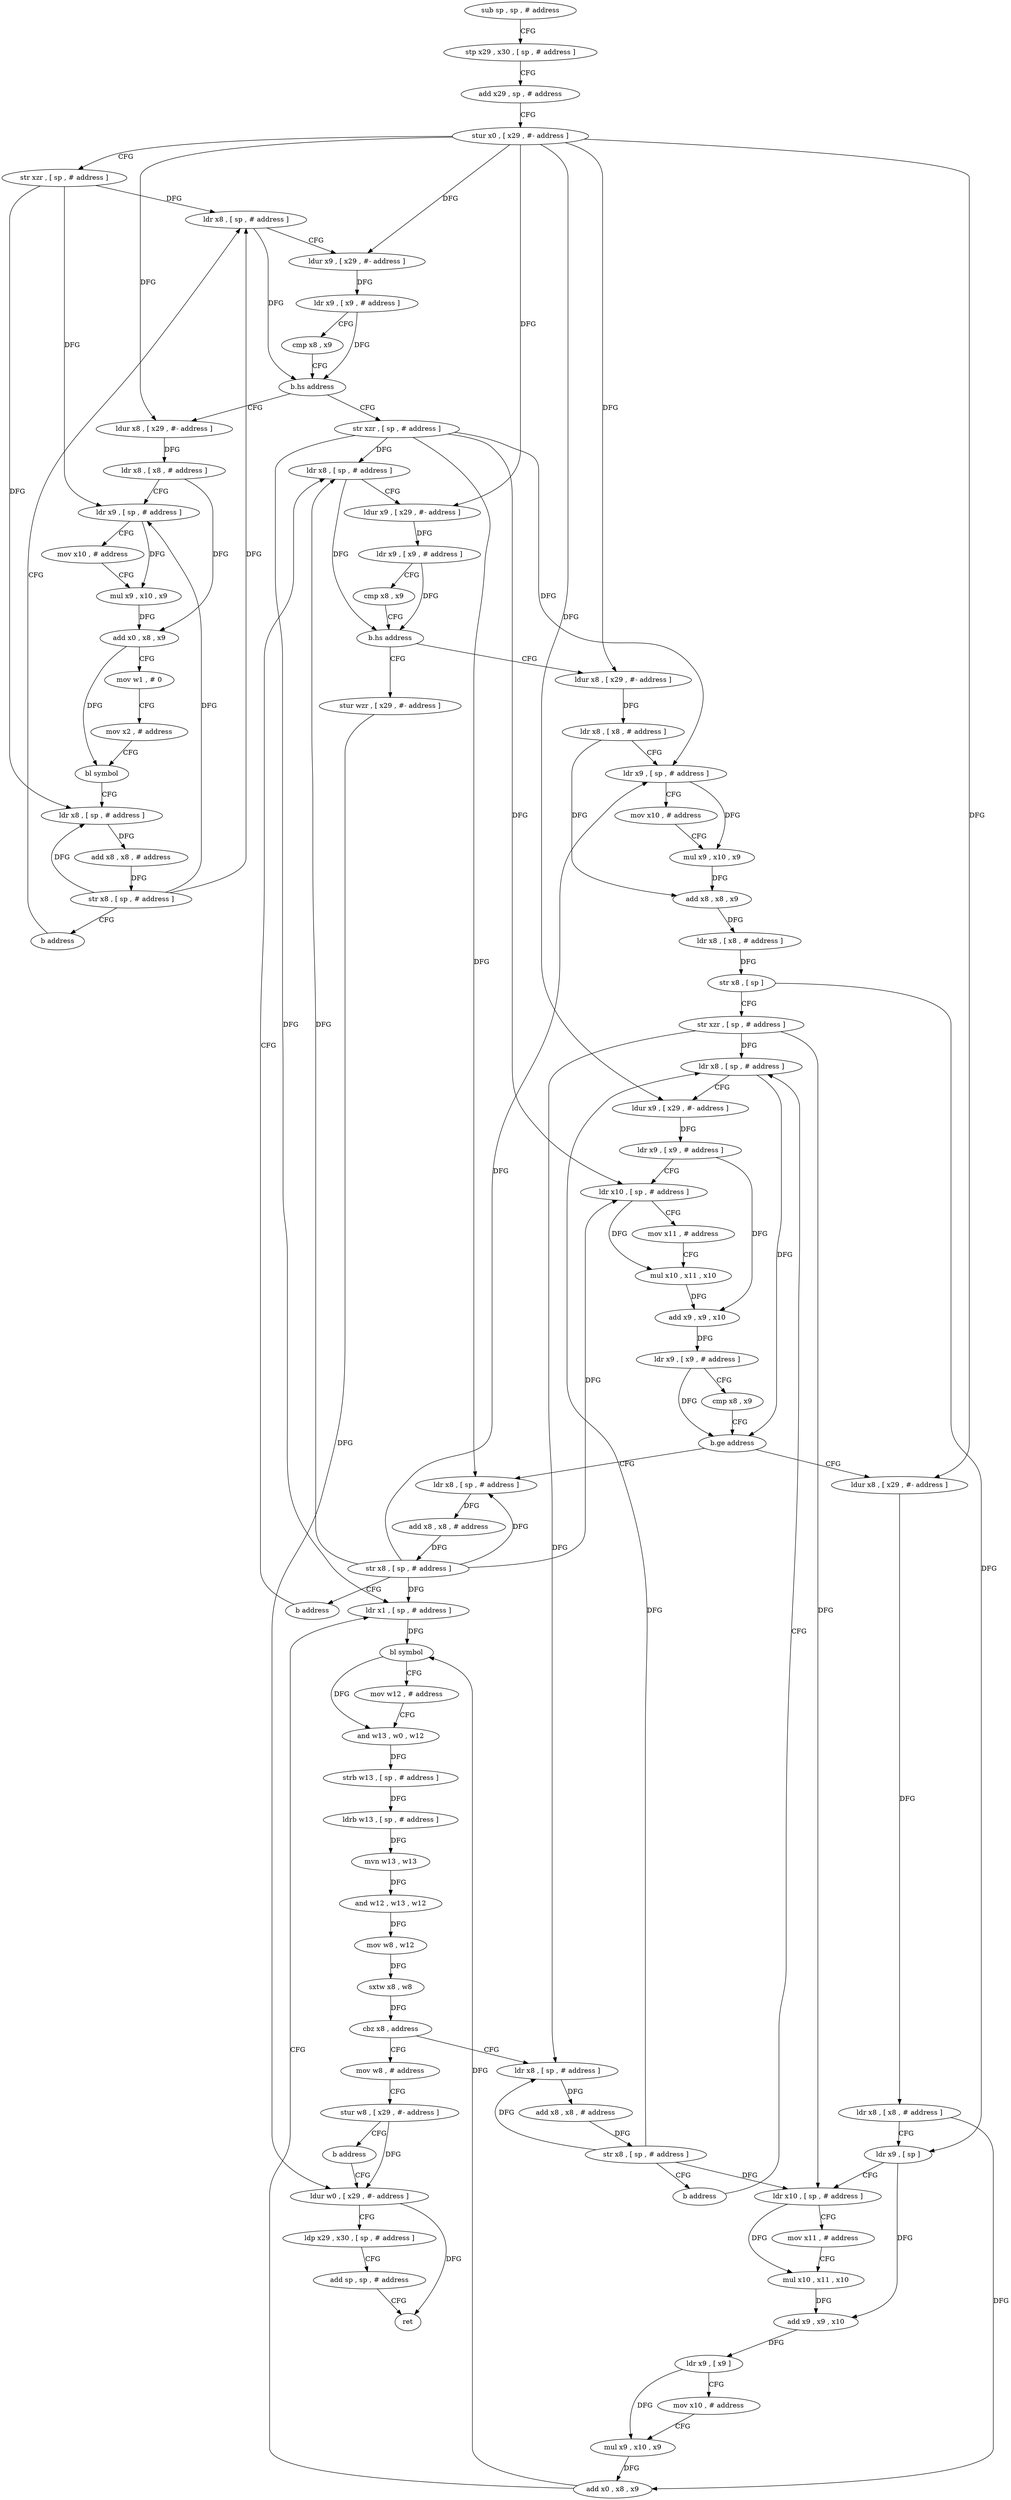 digraph "func" {
"4273356" [label = "sub sp , sp , # address" ]
"4273360" [label = "stp x29 , x30 , [ sp , # address ]" ]
"4273364" [label = "add x29 , sp , # address" ]
"4273368" [label = "stur x0 , [ x29 , #- address ]" ]
"4273372" [label = "str xzr , [ sp , # address ]" ]
"4273376" [label = "ldr x8 , [ sp , # address ]" ]
"4273448" [label = "str xzr , [ sp , # address ]" ]
"4273452" [label = "ldr x8 , [ sp , # address ]" ]
"4273396" [label = "ldur x8 , [ x29 , #- address ]" ]
"4273400" [label = "ldr x8 , [ x8 , # address ]" ]
"4273404" [label = "ldr x9 , [ sp , # address ]" ]
"4273408" [label = "mov x10 , # address" ]
"4273412" [label = "mul x9 , x10 , x9" ]
"4273416" [label = "add x0 , x8 , x9" ]
"4273420" [label = "mov w1 , # 0" ]
"4273424" [label = "mov x2 , # address" ]
"4273428" [label = "bl symbol" ]
"4273432" [label = "ldr x8 , [ sp , # address ]" ]
"4273436" [label = "add x8 , x8 , # address" ]
"4273440" [label = "str x8 , [ sp , # address ]" ]
"4273444" [label = "b address" ]
"4273680" [label = "stur wzr , [ x29 , #- address ]" ]
"4273684" [label = "ldur w0 , [ x29 , #- address ]" ]
"4273472" [label = "ldur x8 , [ x29 , #- address ]" ]
"4273476" [label = "ldr x8 , [ x8 , # address ]" ]
"4273480" [label = "ldr x9 , [ sp , # address ]" ]
"4273484" [label = "mov x10 , # address" ]
"4273488" [label = "mul x9 , x10 , x9" ]
"4273492" [label = "add x8 , x8 , x9" ]
"4273496" [label = "ldr x8 , [ x8 , # address ]" ]
"4273500" [label = "str x8 , [ sp ]" ]
"4273504" [label = "str xzr , [ sp , # address ]" ]
"4273508" [label = "ldr x8 , [ sp , # address ]" ]
"4273380" [label = "ldur x9 , [ x29 , #- address ]" ]
"4273384" [label = "ldr x9 , [ x9 , # address ]" ]
"4273388" [label = "cmp x8 , x9" ]
"4273392" [label = "b.hs address" ]
"4273664" [label = "ldr x8 , [ sp , # address ]" ]
"4273668" [label = "add x8 , x8 , # address" ]
"4273672" [label = "str x8 , [ sp , # address ]" ]
"4273676" [label = "b address" ]
"4273548" [label = "ldur x8 , [ x29 , #- address ]" ]
"4273552" [label = "ldr x8 , [ x8 , # address ]" ]
"4273556" [label = "ldr x9 , [ sp ]" ]
"4273560" [label = "ldr x10 , [ sp , # address ]" ]
"4273564" [label = "mov x11 , # address" ]
"4273568" [label = "mul x10 , x11 , x10" ]
"4273572" [label = "add x9 , x9 , x10" ]
"4273576" [label = "ldr x9 , [ x9 ]" ]
"4273580" [label = "mov x10 , # address" ]
"4273584" [label = "mul x9 , x10 , x9" ]
"4273588" [label = "add x0 , x8 , x9" ]
"4273592" [label = "ldr x1 , [ sp , # address ]" ]
"4273596" [label = "bl symbol" ]
"4273600" [label = "mov w12 , # address" ]
"4273604" [label = "and w13 , w0 , w12" ]
"4273608" [label = "strb w13 , [ sp , # address ]" ]
"4273612" [label = "ldrb w13 , [ sp , # address ]" ]
"4273616" [label = "mvn w13 , w13" ]
"4273620" [label = "and w12 , w13 , w12" ]
"4273624" [label = "mov w8 , w12" ]
"4273628" [label = "sxtw x8 , w8" ]
"4273632" [label = "cbz x8 , address" ]
"4273648" [label = "ldr x8 , [ sp , # address ]" ]
"4273636" [label = "mov w8 , # address" ]
"4273456" [label = "ldur x9 , [ x29 , #- address ]" ]
"4273460" [label = "ldr x9 , [ x9 , # address ]" ]
"4273464" [label = "cmp x8 , x9" ]
"4273468" [label = "b.hs address" ]
"4273652" [label = "add x8 , x8 , # address" ]
"4273656" [label = "str x8 , [ sp , # address ]" ]
"4273660" [label = "b address" ]
"4273640" [label = "stur w8 , [ x29 , #- address ]" ]
"4273644" [label = "b address" ]
"4273512" [label = "ldur x9 , [ x29 , #- address ]" ]
"4273516" [label = "ldr x9 , [ x9 , # address ]" ]
"4273520" [label = "ldr x10 , [ sp , # address ]" ]
"4273524" [label = "mov x11 , # address" ]
"4273528" [label = "mul x10 , x11 , x10" ]
"4273532" [label = "add x9 , x9 , x10" ]
"4273536" [label = "ldr x9 , [ x9 , # address ]" ]
"4273540" [label = "cmp x8 , x9" ]
"4273544" [label = "b.ge address" ]
"4273688" [label = "ldp x29 , x30 , [ sp , # address ]" ]
"4273692" [label = "add sp , sp , # address" ]
"4273696" [label = "ret" ]
"4273356" -> "4273360" [ label = "CFG" ]
"4273360" -> "4273364" [ label = "CFG" ]
"4273364" -> "4273368" [ label = "CFG" ]
"4273368" -> "4273372" [ label = "CFG" ]
"4273368" -> "4273380" [ label = "DFG" ]
"4273368" -> "4273396" [ label = "DFG" ]
"4273368" -> "4273456" [ label = "DFG" ]
"4273368" -> "4273472" [ label = "DFG" ]
"4273368" -> "4273512" [ label = "DFG" ]
"4273368" -> "4273548" [ label = "DFG" ]
"4273372" -> "4273376" [ label = "DFG" ]
"4273372" -> "4273404" [ label = "DFG" ]
"4273372" -> "4273432" [ label = "DFG" ]
"4273376" -> "4273380" [ label = "CFG" ]
"4273376" -> "4273392" [ label = "DFG" ]
"4273448" -> "4273452" [ label = "DFG" ]
"4273448" -> "4273480" [ label = "DFG" ]
"4273448" -> "4273520" [ label = "DFG" ]
"4273448" -> "4273664" [ label = "DFG" ]
"4273448" -> "4273592" [ label = "DFG" ]
"4273452" -> "4273456" [ label = "CFG" ]
"4273452" -> "4273468" [ label = "DFG" ]
"4273396" -> "4273400" [ label = "DFG" ]
"4273400" -> "4273404" [ label = "CFG" ]
"4273400" -> "4273416" [ label = "DFG" ]
"4273404" -> "4273408" [ label = "CFG" ]
"4273404" -> "4273412" [ label = "DFG" ]
"4273408" -> "4273412" [ label = "CFG" ]
"4273412" -> "4273416" [ label = "DFG" ]
"4273416" -> "4273420" [ label = "CFG" ]
"4273416" -> "4273428" [ label = "DFG" ]
"4273420" -> "4273424" [ label = "CFG" ]
"4273424" -> "4273428" [ label = "CFG" ]
"4273428" -> "4273432" [ label = "CFG" ]
"4273432" -> "4273436" [ label = "DFG" ]
"4273436" -> "4273440" [ label = "DFG" ]
"4273440" -> "4273444" [ label = "CFG" ]
"4273440" -> "4273376" [ label = "DFG" ]
"4273440" -> "4273404" [ label = "DFG" ]
"4273440" -> "4273432" [ label = "DFG" ]
"4273444" -> "4273376" [ label = "CFG" ]
"4273680" -> "4273684" [ label = "DFG" ]
"4273684" -> "4273688" [ label = "CFG" ]
"4273684" -> "4273696" [ label = "DFG" ]
"4273472" -> "4273476" [ label = "DFG" ]
"4273476" -> "4273480" [ label = "CFG" ]
"4273476" -> "4273492" [ label = "DFG" ]
"4273480" -> "4273484" [ label = "CFG" ]
"4273480" -> "4273488" [ label = "DFG" ]
"4273484" -> "4273488" [ label = "CFG" ]
"4273488" -> "4273492" [ label = "DFG" ]
"4273492" -> "4273496" [ label = "DFG" ]
"4273496" -> "4273500" [ label = "DFG" ]
"4273500" -> "4273504" [ label = "CFG" ]
"4273500" -> "4273556" [ label = "DFG" ]
"4273504" -> "4273508" [ label = "DFG" ]
"4273504" -> "4273560" [ label = "DFG" ]
"4273504" -> "4273648" [ label = "DFG" ]
"4273508" -> "4273512" [ label = "CFG" ]
"4273508" -> "4273544" [ label = "DFG" ]
"4273380" -> "4273384" [ label = "DFG" ]
"4273384" -> "4273388" [ label = "CFG" ]
"4273384" -> "4273392" [ label = "DFG" ]
"4273388" -> "4273392" [ label = "CFG" ]
"4273392" -> "4273448" [ label = "CFG" ]
"4273392" -> "4273396" [ label = "CFG" ]
"4273664" -> "4273668" [ label = "DFG" ]
"4273668" -> "4273672" [ label = "DFG" ]
"4273672" -> "4273676" [ label = "CFG" ]
"4273672" -> "4273452" [ label = "DFG" ]
"4273672" -> "4273480" [ label = "DFG" ]
"4273672" -> "4273520" [ label = "DFG" ]
"4273672" -> "4273664" [ label = "DFG" ]
"4273672" -> "4273592" [ label = "DFG" ]
"4273676" -> "4273452" [ label = "CFG" ]
"4273548" -> "4273552" [ label = "DFG" ]
"4273552" -> "4273556" [ label = "CFG" ]
"4273552" -> "4273588" [ label = "DFG" ]
"4273556" -> "4273560" [ label = "CFG" ]
"4273556" -> "4273572" [ label = "DFG" ]
"4273560" -> "4273564" [ label = "CFG" ]
"4273560" -> "4273568" [ label = "DFG" ]
"4273564" -> "4273568" [ label = "CFG" ]
"4273568" -> "4273572" [ label = "DFG" ]
"4273572" -> "4273576" [ label = "DFG" ]
"4273576" -> "4273580" [ label = "CFG" ]
"4273576" -> "4273584" [ label = "DFG" ]
"4273580" -> "4273584" [ label = "CFG" ]
"4273584" -> "4273588" [ label = "DFG" ]
"4273588" -> "4273592" [ label = "CFG" ]
"4273588" -> "4273596" [ label = "DFG" ]
"4273592" -> "4273596" [ label = "DFG" ]
"4273596" -> "4273600" [ label = "CFG" ]
"4273596" -> "4273604" [ label = "DFG" ]
"4273600" -> "4273604" [ label = "CFG" ]
"4273604" -> "4273608" [ label = "DFG" ]
"4273608" -> "4273612" [ label = "DFG" ]
"4273612" -> "4273616" [ label = "DFG" ]
"4273616" -> "4273620" [ label = "DFG" ]
"4273620" -> "4273624" [ label = "DFG" ]
"4273624" -> "4273628" [ label = "DFG" ]
"4273628" -> "4273632" [ label = "DFG" ]
"4273632" -> "4273648" [ label = "CFG" ]
"4273632" -> "4273636" [ label = "CFG" ]
"4273648" -> "4273652" [ label = "DFG" ]
"4273636" -> "4273640" [ label = "CFG" ]
"4273456" -> "4273460" [ label = "DFG" ]
"4273460" -> "4273464" [ label = "CFG" ]
"4273460" -> "4273468" [ label = "DFG" ]
"4273464" -> "4273468" [ label = "CFG" ]
"4273468" -> "4273680" [ label = "CFG" ]
"4273468" -> "4273472" [ label = "CFG" ]
"4273652" -> "4273656" [ label = "DFG" ]
"4273656" -> "4273660" [ label = "CFG" ]
"4273656" -> "4273508" [ label = "DFG" ]
"4273656" -> "4273560" [ label = "DFG" ]
"4273656" -> "4273648" [ label = "DFG" ]
"4273660" -> "4273508" [ label = "CFG" ]
"4273640" -> "4273644" [ label = "CFG" ]
"4273640" -> "4273684" [ label = "DFG" ]
"4273644" -> "4273684" [ label = "CFG" ]
"4273512" -> "4273516" [ label = "DFG" ]
"4273516" -> "4273520" [ label = "CFG" ]
"4273516" -> "4273532" [ label = "DFG" ]
"4273520" -> "4273524" [ label = "CFG" ]
"4273520" -> "4273528" [ label = "DFG" ]
"4273524" -> "4273528" [ label = "CFG" ]
"4273528" -> "4273532" [ label = "DFG" ]
"4273532" -> "4273536" [ label = "DFG" ]
"4273536" -> "4273540" [ label = "CFG" ]
"4273536" -> "4273544" [ label = "DFG" ]
"4273540" -> "4273544" [ label = "CFG" ]
"4273544" -> "4273664" [ label = "CFG" ]
"4273544" -> "4273548" [ label = "CFG" ]
"4273688" -> "4273692" [ label = "CFG" ]
"4273692" -> "4273696" [ label = "CFG" ]
}
